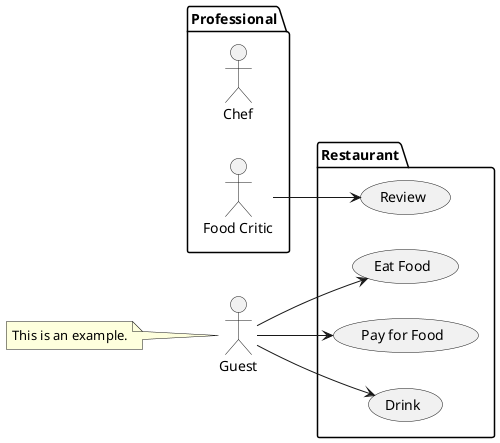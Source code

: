 @startuml Class Example
left to right direction
actor Guest as g
package Professional {
  actor Chef as c
  actor "Food Critic" as fc
}
package Restaurant {
  usecase "Eat Food" as UC1
  usecase "Pay for Food" as UC2
  usecase "Drink" as UC3
  usecase "Review" as UC4
}

note left of g : This is an example.

fc --> UC4
g --> UC1
g --> UC2
g --> UC3
@enduml